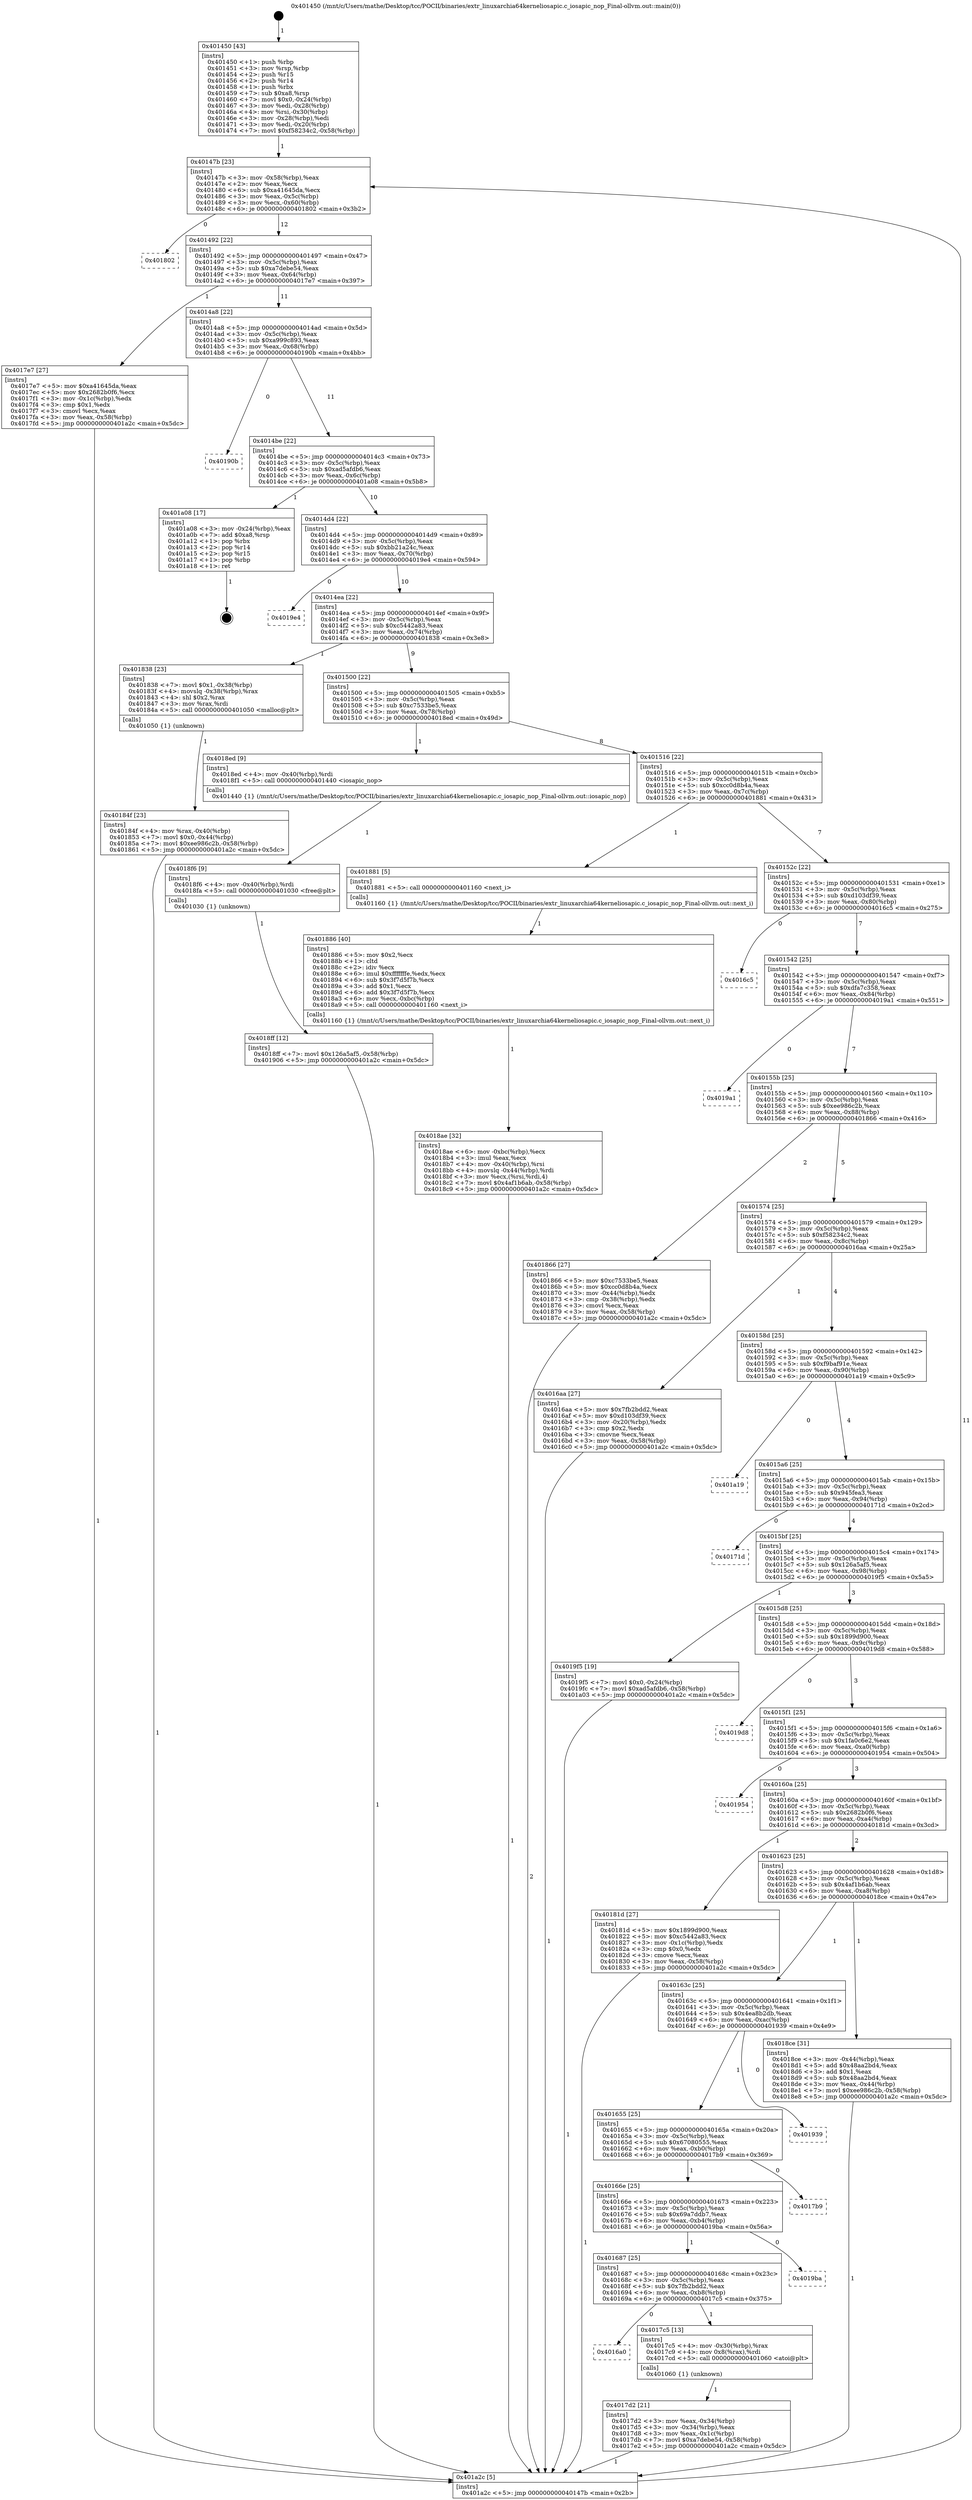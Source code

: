digraph "0x401450" {
  label = "0x401450 (/mnt/c/Users/mathe/Desktop/tcc/POCII/binaries/extr_linuxarchia64kerneliosapic.c_iosapic_nop_Final-ollvm.out::main(0))"
  labelloc = "t"
  node[shape=record]

  Entry [label="",width=0.3,height=0.3,shape=circle,fillcolor=black,style=filled]
  "0x40147b" [label="{
     0x40147b [23]\l
     | [instrs]\l
     &nbsp;&nbsp;0x40147b \<+3\>: mov -0x58(%rbp),%eax\l
     &nbsp;&nbsp;0x40147e \<+2\>: mov %eax,%ecx\l
     &nbsp;&nbsp;0x401480 \<+6\>: sub $0xa41645da,%ecx\l
     &nbsp;&nbsp;0x401486 \<+3\>: mov %eax,-0x5c(%rbp)\l
     &nbsp;&nbsp;0x401489 \<+3\>: mov %ecx,-0x60(%rbp)\l
     &nbsp;&nbsp;0x40148c \<+6\>: je 0000000000401802 \<main+0x3b2\>\l
  }"]
  "0x401802" [label="{
     0x401802\l
  }", style=dashed]
  "0x401492" [label="{
     0x401492 [22]\l
     | [instrs]\l
     &nbsp;&nbsp;0x401492 \<+5\>: jmp 0000000000401497 \<main+0x47\>\l
     &nbsp;&nbsp;0x401497 \<+3\>: mov -0x5c(%rbp),%eax\l
     &nbsp;&nbsp;0x40149a \<+5\>: sub $0xa7debe54,%eax\l
     &nbsp;&nbsp;0x40149f \<+3\>: mov %eax,-0x64(%rbp)\l
     &nbsp;&nbsp;0x4014a2 \<+6\>: je 00000000004017e7 \<main+0x397\>\l
  }"]
  Exit [label="",width=0.3,height=0.3,shape=circle,fillcolor=black,style=filled,peripheries=2]
  "0x4017e7" [label="{
     0x4017e7 [27]\l
     | [instrs]\l
     &nbsp;&nbsp;0x4017e7 \<+5\>: mov $0xa41645da,%eax\l
     &nbsp;&nbsp;0x4017ec \<+5\>: mov $0x2682b0f6,%ecx\l
     &nbsp;&nbsp;0x4017f1 \<+3\>: mov -0x1c(%rbp),%edx\l
     &nbsp;&nbsp;0x4017f4 \<+3\>: cmp $0x1,%edx\l
     &nbsp;&nbsp;0x4017f7 \<+3\>: cmovl %ecx,%eax\l
     &nbsp;&nbsp;0x4017fa \<+3\>: mov %eax,-0x58(%rbp)\l
     &nbsp;&nbsp;0x4017fd \<+5\>: jmp 0000000000401a2c \<main+0x5dc\>\l
  }"]
  "0x4014a8" [label="{
     0x4014a8 [22]\l
     | [instrs]\l
     &nbsp;&nbsp;0x4014a8 \<+5\>: jmp 00000000004014ad \<main+0x5d\>\l
     &nbsp;&nbsp;0x4014ad \<+3\>: mov -0x5c(%rbp),%eax\l
     &nbsp;&nbsp;0x4014b0 \<+5\>: sub $0xa999c893,%eax\l
     &nbsp;&nbsp;0x4014b5 \<+3\>: mov %eax,-0x68(%rbp)\l
     &nbsp;&nbsp;0x4014b8 \<+6\>: je 000000000040190b \<main+0x4bb\>\l
  }"]
  "0x4018ff" [label="{
     0x4018ff [12]\l
     | [instrs]\l
     &nbsp;&nbsp;0x4018ff \<+7\>: movl $0x126a5af5,-0x58(%rbp)\l
     &nbsp;&nbsp;0x401906 \<+5\>: jmp 0000000000401a2c \<main+0x5dc\>\l
  }"]
  "0x40190b" [label="{
     0x40190b\l
  }", style=dashed]
  "0x4014be" [label="{
     0x4014be [22]\l
     | [instrs]\l
     &nbsp;&nbsp;0x4014be \<+5\>: jmp 00000000004014c3 \<main+0x73\>\l
     &nbsp;&nbsp;0x4014c3 \<+3\>: mov -0x5c(%rbp),%eax\l
     &nbsp;&nbsp;0x4014c6 \<+5\>: sub $0xad5afdb6,%eax\l
     &nbsp;&nbsp;0x4014cb \<+3\>: mov %eax,-0x6c(%rbp)\l
     &nbsp;&nbsp;0x4014ce \<+6\>: je 0000000000401a08 \<main+0x5b8\>\l
  }"]
  "0x4018f6" [label="{
     0x4018f6 [9]\l
     | [instrs]\l
     &nbsp;&nbsp;0x4018f6 \<+4\>: mov -0x40(%rbp),%rdi\l
     &nbsp;&nbsp;0x4018fa \<+5\>: call 0000000000401030 \<free@plt\>\l
     | [calls]\l
     &nbsp;&nbsp;0x401030 \{1\} (unknown)\l
  }"]
  "0x401a08" [label="{
     0x401a08 [17]\l
     | [instrs]\l
     &nbsp;&nbsp;0x401a08 \<+3\>: mov -0x24(%rbp),%eax\l
     &nbsp;&nbsp;0x401a0b \<+7\>: add $0xa8,%rsp\l
     &nbsp;&nbsp;0x401a12 \<+1\>: pop %rbx\l
     &nbsp;&nbsp;0x401a13 \<+2\>: pop %r14\l
     &nbsp;&nbsp;0x401a15 \<+2\>: pop %r15\l
     &nbsp;&nbsp;0x401a17 \<+1\>: pop %rbp\l
     &nbsp;&nbsp;0x401a18 \<+1\>: ret\l
  }"]
  "0x4014d4" [label="{
     0x4014d4 [22]\l
     | [instrs]\l
     &nbsp;&nbsp;0x4014d4 \<+5\>: jmp 00000000004014d9 \<main+0x89\>\l
     &nbsp;&nbsp;0x4014d9 \<+3\>: mov -0x5c(%rbp),%eax\l
     &nbsp;&nbsp;0x4014dc \<+5\>: sub $0xbb21a24c,%eax\l
     &nbsp;&nbsp;0x4014e1 \<+3\>: mov %eax,-0x70(%rbp)\l
     &nbsp;&nbsp;0x4014e4 \<+6\>: je 00000000004019e4 \<main+0x594\>\l
  }"]
  "0x4018ae" [label="{
     0x4018ae [32]\l
     | [instrs]\l
     &nbsp;&nbsp;0x4018ae \<+6\>: mov -0xbc(%rbp),%ecx\l
     &nbsp;&nbsp;0x4018b4 \<+3\>: imul %eax,%ecx\l
     &nbsp;&nbsp;0x4018b7 \<+4\>: mov -0x40(%rbp),%rsi\l
     &nbsp;&nbsp;0x4018bb \<+4\>: movslq -0x44(%rbp),%rdi\l
     &nbsp;&nbsp;0x4018bf \<+3\>: mov %ecx,(%rsi,%rdi,4)\l
     &nbsp;&nbsp;0x4018c2 \<+7\>: movl $0x4af1b6ab,-0x58(%rbp)\l
     &nbsp;&nbsp;0x4018c9 \<+5\>: jmp 0000000000401a2c \<main+0x5dc\>\l
  }"]
  "0x4019e4" [label="{
     0x4019e4\l
  }", style=dashed]
  "0x4014ea" [label="{
     0x4014ea [22]\l
     | [instrs]\l
     &nbsp;&nbsp;0x4014ea \<+5\>: jmp 00000000004014ef \<main+0x9f\>\l
     &nbsp;&nbsp;0x4014ef \<+3\>: mov -0x5c(%rbp),%eax\l
     &nbsp;&nbsp;0x4014f2 \<+5\>: sub $0xc5442a83,%eax\l
     &nbsp;&nbsp;0x4014f7 \<+3\>: mov %eax,-0x74(%rbp)\l
     &nbsp;&nbsp;0x4014fa \<+6\>: je 0000000000401838 \<main+0x3e8\>\l
  }"]
  "0x401886" [label="{
     0x401886 [40]\l
     | [instrs]\l
     &nbsp;&nbsp;0x401886 \<+5\>: mov $0x2,%ecx\l
     &nbsp;&nbsp;0x40188b \<+1\>: cltd\l
     &nbsp;&nbsp;0x40188c \<+2\>: idiv %ecx\l
     &nbsp;&nbsp;0x40188e \<+6\>: imul $0xfffffffe,%edx,%ecx\l
     &nbsp;&nbsp;0x401894 \<+6\>: sub $0x3f7d5f7b,%ecx\l
     &nbsp;&nbsp;0x40189a \<+3\>: add $0x1,%ecx\l
     &nbsp;&nbsp;0x40189d \<+6\>: add $0x3f7d5f7b,%ecx\l
     &nbsp;&nbsp;0x4018a3 \<+6\>: mov %ecx,-0xbc(%rbp)\l
     &nbsp;&nbsp;0x4018a9 \<+5\>: call 0000000000401160 \<next_i\>\l
     | [calls]\l
     &nbsp;&nbsp;0x401160 \{1\} (/mnt/c/Users/mathe/Desktop/tcc/POCII/binaries/extr_linuxarchia64kerneliosapic.c_iosapic_nop_Final-ollvm.out::next_i)\l
  }"]
  "0x401838" [label="{
     0x401838 [23]\l
     | [instrs]\l
     &nbsp;&nbsp;0x401838 \<+7\>: movl $0x1,-0x38(%rbp)\l
     &nbsp;&nbsp;0x40183f \<+4\>: movslq -0x38(%rbp),%rax\l
     &nbsp;&nbsp;0x401843 \<+4\>: shl $0x2,%rax\l
     &nbsp;&nbsp;0x401847 \<+3\>: mov %rax,%rdi\l
     &nbsp;&nbsp;0x40184a \<+5\>: call 0000000000401050 \<malloc@plt\>\l
     | [calls]\l
     &nbsp;&nbsp;0x401050 \{1\} (unknown)\l
  }"]
  "0x401500" [label="{
     0x401500 [22]\l
     | [instrs]\l
     &nbsp;&nbsp;0x401500 \<+5\>: jmp 0000000000401505 \<main+0xb5\>\l
     &nbsp;&nbsp;0x401505 \<+3\>: mov -0x5c(%rbp),%eax\l
     &nbsp;&nbsp;0x401508 \<+5\>: sub $0xc7533be5,%eax\l
     &nbsp;&nbsp;0x40150d \<+3\>: mov %eax,-0x78(%rbp)\l
     &nbsp;&nbsp;0x401510 \<+6\>: je 00000000004018ed \<main+0x49d\>\l
  }"]
  "0x40184f" [label="{
     0x40184f [23]\l
     | [instrs]\l
     &nbsp;&nbsp;0x40184f \<+4\>: mov %rax,-0x40(%rbp)\l
     &nbsp;&nbsp;0x401853 \<+7\>: movl $0x0,-0x44(%rbp)\l
     &nbsp;&nbsp;0x40185a \<+7\>: movl $0xee986c2b,-0x58(%rbp)\l
     &nbsp;&nbsp;0x401861 \<+5\>: jmp 0000000000401a2c \<main+0x5dc\>\l
  }"]
  "0x4018ed" [label="{
     0x4018ed [9]\l
     | [instrs]\l
     &nbsp;&nbsp;0x4018ed \<+4\>: mov -0x40(%rbp),%rdi\l
     &nbsp;&nbsp;0x4018f1 \<+5\>: call 0000000000401440 \<iosapic_nop\>\l
     | [calls]\l
     &nbsp;&nbsp;0x401440 \{1\} (/mnt/c/Users/mathe/Desktop/tcc/POCII/binaries/extr_linuxarchia64kerneliosapic.c_iosapic_nop_Final-ollvm.out::iosapic_nop)\l
  }"]
  "0x401516" [label="{
     0x401516 [22]\l
     | [instrs]\l
     &nbsp;&nbsp;0x401516 \<+5\>: jmp 000000000040151b \<main+0xcb\>\l
     &nbsp;&nbsp;0x40151b \<+3\>: mov -0x5c(%rbp),%eax\l
     &nbsp;&nbsp;0x40151e \<+5\>: sub $0xcc0d8b4a,%eax\l
     &nbsp;&nbsp;0x401523 \<+3\>: mov %eax,-0x7c(%rbp)\l
     &nbsp;&nbsp;0x401526 \<+6\>: je 0000000000401881 \<main+0x431\>\l
  }"]
  "0x4017d2" [label="{
     0x4017d2 [21]\l
     | [instrs]\l
     &nbsp;&nbsp;0x4017d2 \<+3\>: mov %eax,-0x34(%rbp)\l
     &nbsp;&nbsp;0x4017d5 \<+3\>: mov -0x34(%rbp),%eax\l
     &nbsp;&nbsp;0x4017d8 \<+3\>: mov %eax,-0x1c(%rbp)\l
     &nbsp;&nbsp;0x4017db \<+7\>: movl $0xa7debe54,-0x58(%rbp)\l
     &nbsp;&nbsp;0x4017e2 \<+5\>: jmp 0000000000401a2c \<main+0x5dc\>\l
  }"]
  "0x401881" [label="{
     0x401881 [5]\l
     | [instrs]\l
     &nbsp;&nbsp;0x401881 \<+5\>: call 0000000000401160 \<next_i\>\l
     | [calls]\l
     &nbsp;&nbsp;0x401160 \{1\} (/mnt/c/Users/mathe/Desktop/tcc/POCII/binaries/extr_linuxarchia64kerneliosapic.c_iosapic_nop_Final-ollvm.out::next_i)\l
  }"]
  "0x40152c" [label="{
     0x40152c [22]\l
     | [instrs]\l
     &nbsp;&nbsp;0x40152c \<+5\>: jmp 0000000000401531 \<main+0xe1\>\l
     &nbsp;&nbsp;0x401531 \<+3\>: mov -0x5c(%rbp),%eax\l
     &nbsp;&nbsp;0x401534 \<+5\>: sub $0xd103df39,%eax\l
     &nbsp;&nbsp;0x401539 \<+3\>: mov %eax,-0x80(%rbp)\l
     &nbsp;&nbsp;0x40153c \<+6\>: je 00000000004016c5 \<main+0x275\>\l
  }"]
  "0x4016a0" [label="{
     0x4016a0\l
  }", style=dashed]
  "0x4016c5" [label="{
     0x4016c5\l
  }", style=dashed]
  "0x401542" [label="{
     0x401542 [25]\l
     | [instrs]\l
     &nbsp;&nbsp;0x401542 \<+5\>: jmp 0000000000401547 \<main+0xf7\>\l
     &nbsp;&nbsp;0x401547 \<+3\>: mov -0x5c(%rbp),%eax\l
     &nbsp;&nbsp;0x40154a \<+5\>: sub $0xdfa7c358,%eax\l
     &nbsp;&nbsp;0x40154f \<+6\>: mov %eax,-0x84(%rbp)\l
     &nbsp;&nbsp;0x401555 \<+6\>: je 00000000004019a1 \<main+0x551\>\l
  }"]
  "0x4017c5" [label="{
     0x4017c5 [13]\l
     | [instrs]\l
     &nbsp;&nbsp;0x4017c5 \<+4\>: mov -0x30(%rbp),%rax\l
     &nbsp;&nbsp;0x4017c9 \<+4\>: mov 0x8(%rax),%rdi\l
     &nbsp;&nbsp;0x4017cd \<+5\>: call 0000000000401060 \<atoi@plt\>\l
     | [calls]\l
     &nbsp;&nbsp;0x401060 \{1\} (unknown)\l
  }"]
  "0x4019a1" [label="{
     0x4019a1\l
  }", style=dashed]
  "0x40155b" [label="{
     0x40155b [25]\l
     | [instrs]\l
     &nbsp;&nbsp;0x40155b \<+5\>: jmp 0000000000401560 \<main+0x110\>\l
     &nbsp;&nbsp;0x401560 \<+3\>: mov -0x5c(%rbp),%eax\l
     &nbsp;&nbsp;0x401563 \<+5\>: sub $0xee986c2b,%eax\l
     &nbsp;&nbsp;0x401568 \<+6\>: mov %eax,-0x88(%rbp)\l
     &nbsp;&nbsp;0x40156e \<+6\>: je 0000000000401866 \<main+0x416\>\l
  }"]
  "0x401687" [label="{
     0x401687 [25]\l
     | [instrs]\l
     &nbsp;&nbsp;0x401687 \<+5\>: jmp 000000000040168c \<main+0x23c\>\l
     &nbsp;&nbsp;0x40168c \<+3\>: mov -0x5c(%rbp),%eax\l
     &nbsp;&nbsp;0x40168f \<+5\>: sub $0x7fb2bdd2,%eax\l
     &nbsp;&nbsp;0x401694 \<+6\>: mov %eax,-0xb8(%rbp)\l
     &nbsp;&nbsp;0x40169a \<+6\>: je 00000000004017c5 \<main+0x375\>\l
  }"]
  "0x401866" [label="{
     0x401866 [27]\l
     | [instrs]\l
     &nbsp;&nbsp;0x401866 \<+5\>: mov $0xc7533be5,%eax\l
     &nbsp;&nbsp;0x40186b \<+5\>: mov $0xcc0d8b4a,%ecx\l
     &nbsp;&nbsp;0x401870 \<+3\>: mov -0x44(%rbp),%edx\l
     &nbsp;&nbsp;0x401873 \<+3\>: cmp -0x38(%rbp),%edx\l
     &nbsp;&nbsp;0x401876 \<+3\>: cmovl %ecx,%eax\l
     &nbsp;&nbsp;0x401879 \<+3\>: mov %eax,-0x58(%rbp)\l
     &nbsp;&nbsp;0x40187c \<+5\>: jmp 0000000000401a2c \<main+0x5dc\>\l
  }"]
  "0x401574" [label="{
     0x401574 [25]\l
     | [instrs]\l
     &nbsp;&nbsp;0x401574 \<+5\>: jmp 0000000000401579 \<main+0x129\>\l
     &nbsp;&nbsp;0x401579 \<+3\>: mov -0x5c(%rbp),%eax\l
     &nbsp;&nbsp;0x40157c \<+5\>: sub $0xf58234c2,%eax\l
     &nbsp;&nbsp;0x401581 \<+6\>: mov %eax,-0x8c(%rbp)\l
     &nbsp;&nbsp;0x401587 \<+6\>: je 00000000004016aa \<main+0x25a\>\l
  }"]
  "0x4019ba" [label="{
     0x4019ba\l
  }", style=dashed]
  "0x4016aa" [label="{
     0x4016aa [27]\l
     | [instrs]\l
     &nbsp;&nbsp;0x4016aa \<+5\>: mov $0x7fb2bdd2,%eax\l
     &nbsp;&nbsp;0x4016af \<+5\>: mov $0xd103df39,%ecx\l
     &nbsp;&nbsp;0x4016b4 \<+3\>: mov -0x20(%rbp),%edx\l
     &nbsp;&nbsp;0x4016b7 \<+3\>: cmp $0x2,%edx\l
     &nbsp;&nbsp;0x4016ba \<+3\>: cmovne %ecx,%eax\l
     &nbsp;&nbsp;0x4016bd \<+3\>: mov %eax,-0x58(%rbp)\l
     &nbsp;&nbsp;0x4016c0 \<+5\>: jmp 0000000000401a2c \<main+0x5dc\>\l
  }"]
  "0x40158d" [label="{
     0x40158d [25]\l
     | [instrs]\l
     &nbsp;&nbsp;0x40158d \<+5\>: jmp 0000000000401592 \<main+0x142\>\l
     &nbsp;&nbsp;0x401592 \<+3\>: mov -0x5c(%rbp),%eax\l
     &nbsp;&nbsp;0x401595 \<+5\>: sub $0xf9baf91e,%eax\l
     &nbsp;&nbsp;0x40159a \<+6\>: mov %eax,-0x90(%rbp)\l
     &nbsp;&nbsp;0x4015a0 \<+6\>: je 0000000000401a19 \<main+0x5c9\>\l
  }"]
  "0x401a2c" [label="{
     0x401a2c [5]\l
     | [instrs]\l
     &nbsp;&nbsp;0x401a2c \<+5\>: jmp 000000000040147b \<main+0x2b\>\l
  }"]
  "0x401450" [label="{
     0x401450 [43]\l
     | [instrs]\l
     &nbsp;&nbsp;0x401450 \<+1\>: push %rbp\l
     &nbsp;&nbsp;0x401451 \<+3\>: mov %rsp,%rbp\l
     &nbsp;&nbsp;0x401454 \<+2\>: push %r15\l
     &nbsp;&nbsp;0x401456 \<+2\>: push %r14\l
     &nbsp;&nbsp;0x401458 \<+1\>: push %rbx\l
     &nbsp;&nbsp;0x401459 \<+7\>: sub $0xa8,%rsp\l
     &nbsp;&nbsp;0x401460 \<+7\>: movl $0x0,-0x24(%rbp)\l
     &nbsp;&nbsp;0x401467 \<+3\>: mov %edi,-0x28(%rbp)\l
     &nbsp;&nbsp;0x40146a \<+4\>: mov %rsi,-0x30(%rbp)\l
     &nbsp;&nbsp;0x40146e \<+3\>: mov -0x28(%rbp),%edi\l
     &nbsp;&nbsp;0x401471 \<+3\>: mov %edi,-0x20(%rbp)\l
     &nbsp;&nbsp;0x401474 \<+7\>: movl $0xf58234c2,-0x58(%rbp)\l
  }"]
  "0x40166e" [label="{
     0x40166e [25]\l
     | [instrs]\l
     &nbsp;&nbsp;0x40166e \<+5\>: jmp 0000000000401673 \<main+0x223\>\l
     &nbsp;&nbsp;0x401673 \<+3\>: mov -0x5c(%rbp),%eax\l
     &nbsp;&nbsp;0x401676 \<+5\>: sub $0x69a7ddb7,%eax\l
     &nbsp;&nbsp;0x40167b \<+6\>: mov %eax,-0xb4(%rbp)\l
     &nbsp;&nbsp;0x401681 \<+6\>: je 00000000004019ba \<main+0x56a\>\l
  }"]
  "0x401a19" [label="{
     0x401a19\l
  }", style=dashed]
  "0x4015a6" [label="{
     0x4015a6 [25]\l
     | [instrs]\l
     &nbsp;&nbsp;0x4015a6 \<+5\>: jmp 00000000004015ab \<main+0x15b\>\l
     &nbsp;&nbsp;0x4015ab \<+3\>: mov -0x5c(%rbp),%eax\l
     &nbsp;&nbsp;0x4015ae \<+5\>: sub $0x945fea3,%eax\l
     &nbsp;&nbsp;0x4015b3 \<+6\>: mov %eax,-0x94(%rbp)\l
     &nbsp;&nbsp;0x4015b9 \<+6\>: je 000000000040171d \<main+0x2cd\>\l
  }"]
  "0x4017b9" [label="{
     0x4017b9\l
  }", style=dashed]
  "0x40171d" [label="{
     0x40171d\l
  }", style=dashed]
  "0x4015bf" [label="{
     0x4015bf [25]\l
     | [instrs]\l
     &nbsp;&nbsp;0x4015bf \<+5\>: jmp 00000000004015c4 \<main+0x174\>\l
     &nbsp;&nbsp;0x4015c4 \<+3\>: mov -0x5c(%rbp),%eax\l
     &nbsp;&nbsp;0x4015c7 \<+5\>: sub $0x126a5af5,%eax\l
     &nbsp;&nbsp;0x4015cc \<+6\>: mov %eax,-0x98(%rbp)\l
     &nbsp;&nbsp;0x4015d2 \<+6\>: je 00000000004019f5 \<main+0x5a5\>\l
  }"]
  "0x401655" [label="{
     0x401655 [25]\l
     | [instrs]\l
     &nbsp;&nbsp;0x401655 \<+5\>: jmp 000000000040165a \<main+0x20a\>\l
     &nbsp;&nbsp;0x40165a \<+3\>: mov -0x5c(%rbp),%eax\l
     &nbsp;&nbsp;0x40165d \<+5\>: sub $0x67080555,%eax\l
     &nbsp;&nbsp;0x401662 \<+6\>: mov %eax,-0xb0(%rbp)\l
     &nbsp;&nbsp;0x401668 \<+6\>: je 00000000004017b9 \<main+0x369\>\l
  }"]
  "0x4019f5" [label="{
     0x4019f5 [19]\l
     | [instrs]\l
     &nbsp;&nbsp;0x4019f5 \<+7\>: movl $0x0,-0x24(%rbp)\l
     &nbsp;&nbsp;0x4019fc \<+7\>: movl $0xad5afdb6,-0x58(%rbp)\l
     &nbsp;&nbsp;0x401a03 \<+5\>: jmp 0000000000401a2c \<main+0x5dc\>\l
  }"]
  "0x4015d8" [label="{
     0x4015d8 [25]\l
     | [instrs]\l
     &nbsp;&nbsp;0x4015d8 \<+5\>: jmp 00000000004015dd \<main+0x18d\>\l
     &nbsp;&nbsp;0x4015dd \<+3\>: mov -0x5c(%rbp),%eax\l
     &nbsp;&nbsp;0x4015e0 \<+5\>: sub $0x1899d900,%eax\l
     &nbsp;&nbsp;0x4015e5 \<+6\>: mov %eax,-0x9c(%rbp)\l
     &nbsp;&nbsp;0x4015eb \<+6\>: je 00000000004019d8 \<main+0x588\>\l
  }"]
  "0x401939" [label="{
     0x401939\l
  }", style=dashed]
  "0x4019d8" [label="{
     0x4019d8\l
  }", style=dashed]
  "0x4015f1" [label="{
     0x4015f1 [25]\l
     | [instrs]\l
     &nbsp;&nbsp;0x4015f1 \<+5\>: jmp 00000000004015f6 \<main+0x1a6\>\l
     &nbsp;&nbsp;0x4015f6 \<+3\>: mov -0x5c(%rbp),%eax\l
     &nbsp;&nbsp;0x4015f9 \<+5\>: sub $0x1fa0c6e2,%eax\l
     &nbsp;&nbsp;0x4015fe \<+6\>: mov %eax,-0xa0(%rbp)\l
     &nbsp;&nbsp;0x401604 \<+6\>: je 0000000000401954 \<main+0x504\>\l
  }"]
  "0x40163c" [label="{
     0x40163c [25]\l
     | [instrs]\l
     &nbsp;&nbsp;0x40163c \<+5\>: jmp 0000000000401641 \<main+0x1f1\>\l
     &nbsp;&nbsp;0x401641 \<+3\>: mov -0x5c(%rbp),%eax\l
     &nbsp;&nbsp;0x401644 \<+5\>: sub $0x4ea8b2db,%eax\l
     &nbsp;&nbsp;0x401649 \<+6\>: mov %eax,-0xac(%rbp)\l
     &nbsp;&nbsp;0x40164f \<+6\>: je 0000000000401939 \<main+0x4e9\>\l
  }"]
  "0x401954" [label="{
     0x401954\l
  }", style=dashed]
  "0x40160a" [label="{
     0x40160a [25]\l
     | [instrs]\l
     &nbsp;&nbsp;0x40160a \<+5\>: jmp 000000000040160f \<main+0x1bf\>\l
     &nbsp;&nbsp;0x40160f \<+3\>: mov -0x5c(%rbp),%eax\l
     &nbsp;&nbsp;0x401612 \<+5\>: sub $0x2682b0f6,%eax\l
     &nbsp;&nbsp;0x401617 \<+6\>: mov %eax,-0xa4(%rbp)\l
     &nbsp;&nbsp;0x40161d \<+6\>: je 000000000040181d \<main+0x3cd\>\l
  }"]
  "0x4018ce" [label="{
     0x4018ce [31]\l
     | [instrs]\l
     &nbsp;&nbsp;0x4018ce \<+3\>: mov -0x44(%rbp),%eax\l
     &nbsp;&nbsp;0x4018d1 \<+5\>: add $0x48aa2bd4,%eax\l
     &nbsp;&nbsp;0x4018d6 \<+3\>: add $0x1,%eax\l
     &nbsp;&nbsp;0x4018d9 \<+5\>: sub $0x48aa2bd4,%eax\l
     &nbsp;&nbsp;0x4018de \<+3\>: mov %eax,-0x44(%rbp)\l
     &nbsp;&nbsp;0x4018e1 \<+7\>: movl $0xee986c2b,-0x58(%rbp)\l
     &nbsp;&nbsp;0x4018e8 \<+5\>: jmp 0000000000401a2c \<main+0x5dc\>\l
  }"]
  "0x40181d" [label="{
     0x40181d [27]\l
     | [instrs]\l
     &nbsp;&nbsp;0x40181d \<+5\>: mov $0x1899d900,%eax\l
     &nbsp;&nbsp;0x401822 \<+5\>: mov $0xc5442a83,%ecx\l
     &nbsp;&nbsp;0x401827 \<+3\>: mov -0x1c(%rbp),%edx\l
     &nbsp;&nbsp;0x40182a \<+3\>: cmp $0x0,%edx\l
     &nbsp;&nbsp;0x40182d \<+3\>: cmove %ecx,%eax\l
     &nbsp;&nbsp;0x401830 \<+3\>: mov %eax,-0x58(%rbp)\l
     &nbsp;&nbsp;0x401833 \<+5\>: jmp 0000000000401a2c \<main+0x5dc\>\l
  }"]
  "0x401623" [label="{
     0x401623 [25]\l
     | [instrs]\l
     &nbsp;&nbsp;0x401623 \<+5\>: jmp 0000000000401628 \<main+0x1d8\>\l
     &nbsp;&nbsp;0x401628 \<+3\>: mov -0x5c(%rbp),%eax\l
     &nbsp;&nbsp;0x40162b \<+5\>: sub $0x4af1b6ab,%eax\l
     &nbsp;&nbsp;0x401630 \<+6\>: mov %eax,-0xa8(%rbp)\l
     &nbsp;&nbsp;0x401636 \<+6\>: je 00000000004018ce \<main+0x47e\>\l
  }"]
  Entry -> "0x401450" [label=" 1"]
  "0x40147b" -> "0x401802" [label=" 0"]
  "0x40147b" -> "0x401492" [label=" 12"]
  "0x401a08" -> Exit [label=" 1"]
  "0x401492" -> "0x4017e7" [label=" 1"]
  "0x401492" -> "0x4014a8" [label=" 11"]
  "0x4019f5" -> "0x401a2c" [label=" 1"]
  "0x4014a8" -> "0x40190b" [label=" 0"]
  "0x4014a8" -> "0x4014be" [label=" 11"]
  "0x4018ff" -> "0x401a2c" [label=" 1"]
  "0x4014be" -> "0x401a08" [label=" 1"]
  "0x4014be" -> "0x4014d4" [label=" 10"]
  "0x4018f6" -> "0x4018ff" [label=" 1"]
  "0x4014d4" -> "0x4019e4" [label=" 0"]
  "0x4014d4" -> "0x4014ea" [label=" 10"]
  "0x4018ed" -> "0x4018f6" [label=" 1"]
  "0x4014ea" -> "0x401838" [label=" 1"]
  "0x4014ea" -> "0x401500" [label=" 9"]
  "0x4018ce" -> "0x401a2c" [label=" 1"]
  "0x401500" -> "0x4018ed" [label=" 1"]
  "0x401500" -> "0x401516" [label=" 8"]
  "0x4018ae" -> "0x401a2c" [label=" 1"]
  "0x401516" -> "0x401881" [label=" 1"]
  "0x401516" -> "0x40152c" [label=" 7"]
  "0x401886" -> "0x4018ae" [label=" 1"]
  "0x40152c" -> "0x4016c5" [label=" 0"]
  "0x40152c" -> "0x401542" [label=" 7"]
  "0x401881" -> "0x401886" [label=" 1"]
  "0x401542" -> "0x4019a1" [label=" 0"]
  "0x401542" -> "0x40155b" [label=" 7"]
  "0x401866" -> "0x401a2c" [label=" 2"]
  "0x40155b" -> "0x401866" [label=" 2"]
  "0x40155b" -> "0x401574" [label=" 5"]
  "0x401838" -> "0x40184f" [label=" 1"]
  "0x401574" -> "0x4016aa" [label=" 1"]
  "0x401574" -> "0x40158d" [label=" 4"]
  "0x4016aa" -> "0x401a2c" [label=" 1"]
  "0x401450" -> "0x40147b" [label=" 1"]
  "0x401a2c" -> "0x40147b" [label=" 11"]
  "0x40181d" -> "0x401a2c" [label=" 1"]
  "0x40158d" -> "0x401a19" [label=" 0"]
  "0x40158d" -> "0x4015a6" [label=" 4"]
  "0x4017d2" -> "0x401a2c" [label=" 1"]
  "0x4015a6" -> "0x40171d" [label=" 0"]
  "0x4015a6" -> "0x4015bf" [label=" 4"]
  "0x4017c5" -> "0x4017d2" [label=" 1"]
  "0x4015bf" -> "0x4019f5" [label=" 1"]
  "0x4015bf" -> "0x4015d8" [label=" 3"]
  "0x401687" -> "0x4017c5" [label=" 1"]
  "0x4015d8" -> "0x4019d8" [label=" 0"]
  "0x4015d8" -> "0x4015f1" [label=" 3"]
  "0x40184f" -> "0x401a2c" [label=" 1"]
  "0x4015f1" -> "0x401954" [label=" 0"]
  "0x4015f1" -> "0x40160a" [label=" 3"]
  "0x40166e" -> "0x4019ba" [label=" 0"]
  "0x40160a" -> "0x40181d" [label=" 1"]
  "0x40160a" -> "0x401623" [label=" 2"]
  "0x4017e7" -> "0x401a2c" [label=" 1"]
  "0x401623" -> "0x4018ce" [label=" 1"]
  "0x401623" -> "0x40163c" [label=" 1"]
  "0x40166e" -> "0x401687" [label=" 1"]
  "0x40163c" -> "0x401939" [label=" 0"]
  "0x40163c" -> "0x401655" [label=" 1"]
  "0x401687" -> "0x4016a0" [label=" 0"]
  "0x401655" -> "0x4017b9" [label=" 0"]
  "0x401655" -> "0x40166e" [label=" 1"]
}
